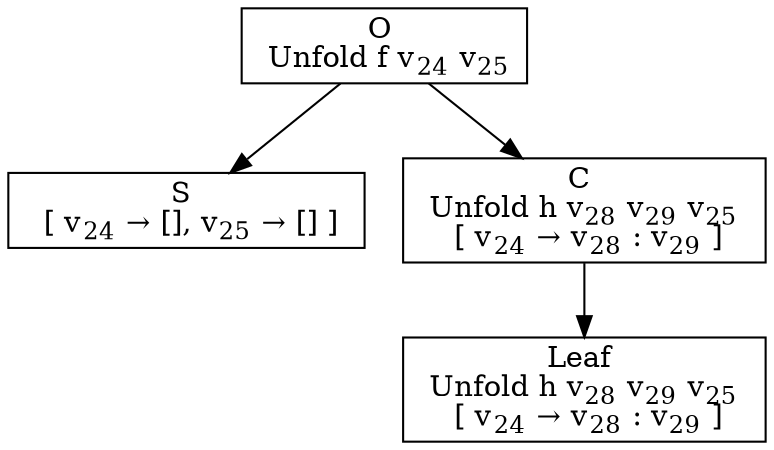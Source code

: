digraph {
    graph [rankdir=TB
          ,bgcolor=transparent];
    node [shape=box
         ,fillcolor=white
         ,style=filled];
    0 [label=<O <BR/> Unfold f v<SUB>24</SUB> v<SUB>25</SUB>>];
    1 [label=<S <BR/>  [ v<SUB>24</SUB> &rarr; [], v<SUB>25</SUB> &rarr; [] ] >];
    2 [label=<C <BR/> Unfold h v<SUB>28</SUB> v<SUB>29</SUB> v<SUB>25</SUB> <BR/>  [ v<SUB>24</SUB> &rarr; v<SUB>28</SUB> : v<SUB>29</SUB> ] >];
    3 [label=<Leaf <BR/> Unfold h v<SUB>28</SUB> v<SUB>29</SUB> v<SUB>25</SUB> <BR/>  [ v<SUB>24</SUB> &rarr; v<SUB>28</SUB> : v<SUB>29</SUB> ] >];
    0 -> 1 [label=""];
    0 -> 2 [label=""];
    2 -> 3 [label=""];
}